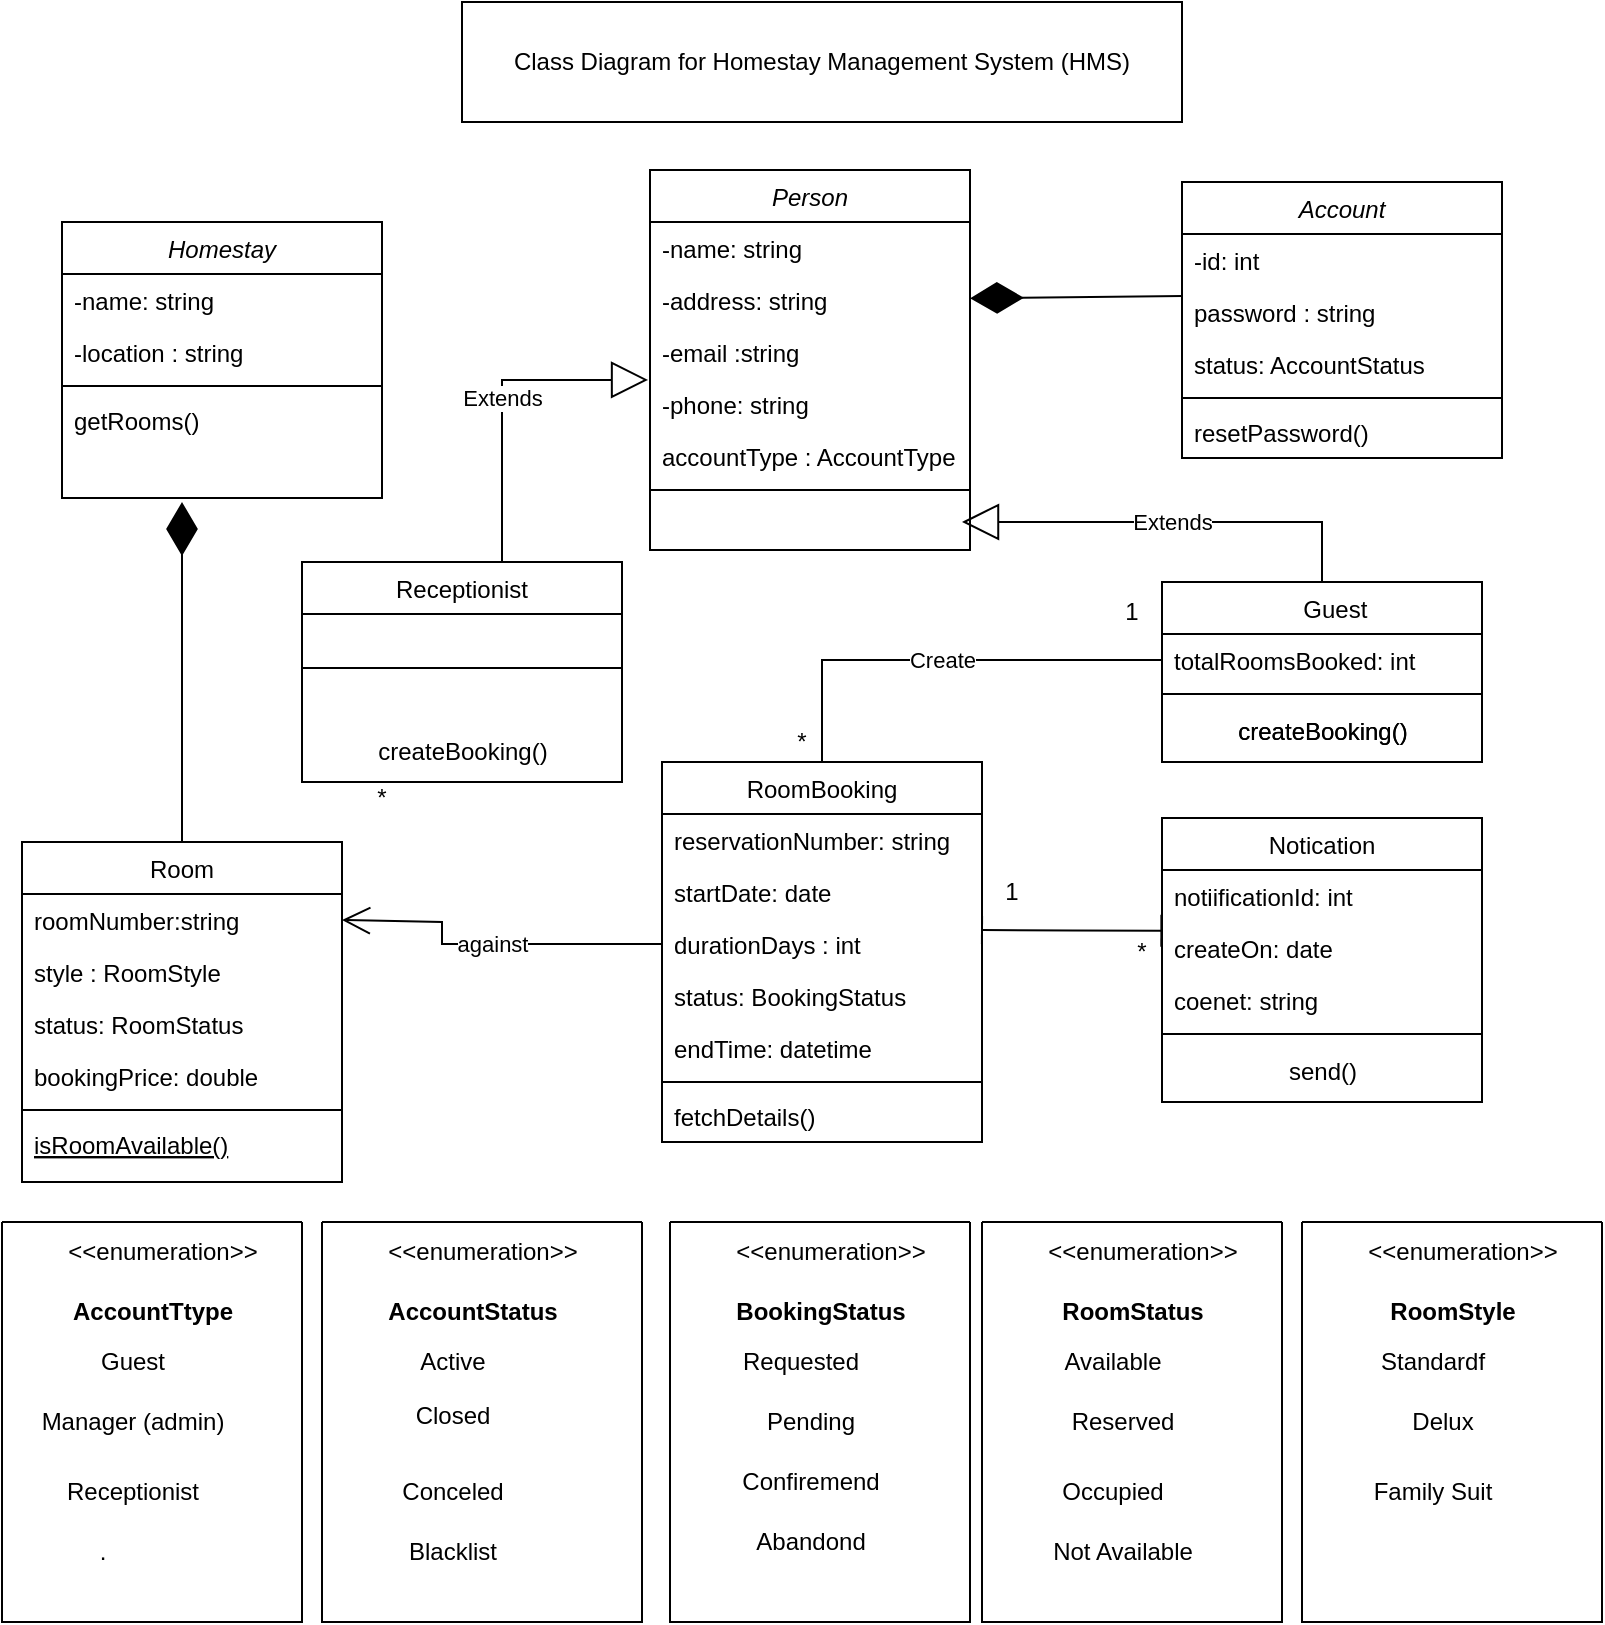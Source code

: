 <mxfile version="23.0.2" type="github">
  <diagram id="C5RBs43oDa-KdzZeNtuy" name="Page-1">
    <mxGraphModel dx="1732" dy="768" grid="0" gridSize="10" guides="1" tooltips="1" connect="1" arrows="1" fold="1" page="1" pageScale="1" pageWidth="827" pageHeight="1169" math="0" shadow="0">
      <root>
        <mxCell id="WIyWlLk6GJQsqaUBKTNV-0" />
        <mxCell id="WIyWlLk6GJQsqaUBKTNV-1" parent="WIyWlLk6GJQsqaUBKTNV-0" />
        <mxCell id="zkfFHV4jXpPFQw0GAbJ--0" value="Person" style="swimlane;fontStyle=2;align=center;verticalAlign=top;childLayout=stackLayout;horizontal=1;startSize=26;horizontalStack=0;resizeParent=1;resizeLast=0;collapsible=1;marginBottom=0;rounded=0;shadow=0;strokeWidth=1;" parent="WIyWlLk6GJQsqaUBKTNV-1" vertex="1">
          <mxGeometry x="334" y="104" width="160" height="190" as="geometry">
            <mxRectangle x="230" y="140" width="160" height="26" as="alternateBounds" />
          </mxGeometry>
        </mxCell>
        <mxCell id="zkfFHV4jXpPFQw0GAbJ--2" value="-name: string" style="text;align=left;verticalAlign=top;spacingLeft=4;spacingRight=4;overflow=hidden;rotatable=0;points=[[0,0.5],[1,0.5]];portConstraint=eastwest;rounded=0;shadow=0;html=0;" parent="zkfFHV4jXpPFQw0GAbJ--0" vertex="1">
          <mxGeometry y="26" width="160" height="26" as="geometry" />
        </mxCell>
        <mxCell id="zkfFHV4jXpPFQw0GAbJ--3" value="-address: string" style="text;align=left;verticalAlign=top;spacingLeft=4;spacingRight=4;overflow=hidden;rotatable=0;points=[[0,0.5],[1,0.5]];portConstraint=eastwest;rounded=0;shadow=0;html=0;" parent="zkfFHV4jXpPFQw0GAbJ--0" vertex="1">
          <mxGeometry y="52" width="160" height="26" as="geometry" />
        </mxCell>
        <mxCell id="DNXtMdp52VqfnvdYOGvz-7" value="-email :string" style="text;align=left;verticalAlign=top;spacingLeft=4;spacingRight=4;overflow=hidden;rotatable=0;points=[[0,0.5],[1,0.5]];portConstraint=eastwest;rounded=0;shadow=0;html=0;" vertex="1" parent="zkfFHV4jXpPFQw0GAbJ--0">
          <mxGeometry y="78" width="160" height="26" as="geometry" />
        </mxCell>
        <mxCell id="DNXtMdp52VqfnvdYOGvz-8" value="-phone: string" style="text;align=left;verticalAlign=top;spacingLeft=4;spacingRight=4;overflow=hidden;rotatable=0;points=[[0,0.5],[1,0.5]];portConstraint=eastwest;rounded=0;shadow=0;html=0;" vertex="1" parent="zkfFHV4jXpPFQw0GAbJ--0">
          <mxGeometry y="104" width="160" height="26" as="geometry" />
        </mxCell>
        <mxCell id="DNXtMdp52VqfnvdYOGvz-9" value="accountType : AccountType" style="text;align=left;verticalAlign=top;spacingLeft=4;spacingRight=4;overflow=hidden;rotatable=0;points=[[0,0.5],[1,0.5]];portConstraint=eastwest;rounded=0;shadow=0;html=0;" vertex="1" parent="zkfFHV4jXpPFQw0GAbJ--0">
          <mxGeometry y="130" width="160" height="26" as="geometry" />
        </mxCell>
        <mxCell id="zkfFHV4jXpPFQw0GAbJ--4" value="" style="line;html=1;strokeWidth=1;align=left;verticalAlign=middle;spacingTop=-1;spacingLeft=3;spacingRight=3;rotatable=0;labelPosition=right;points=[];portConstraint=eastwest;" parent="zkfFHV4jXpPFQw0GAbJ--0" vertex="1">
          <mxGeometry y="156" width="160" height="8" as="geometry" />
        </mxCell>
        <mxCell id="zkfFHV4jXpPFQw0GAbJ--6" value="Room" style="swimlane;fontStyle=0;align=center;verticalAlign=top;childLayout=stackLayout;horizontal=1;startSize=26;horizontalStack=0;resizeParent=1;resizeLast=0;collapsible=1;marginBottom=0;rounded=0;shadow=0;strokeWidth=1;" parent="WIyWlLk6GJQsqaUBKTNV-1" vertex="1">
          <mxGeometry x="20" y="440" width="160" height="170" as="geometry">
            <mxRectangle x="130" y="380" width="160" height="26" as="alternateBounds" />
          </mxGeometry>
        </mxCell>
        <mxCell id="zkfFHV4jXpPFQw0GAbJ--7" value="roomNumber:string" style="text;align=left;verticalAlign=top;spacingLeft=4;spacingRight=4;overflow=hidden;rotatable=0;points=[[0,0.5],[1,0.5]];portConstraint=eastwest;" parent="zkfFHV4jXpPFQw0GAbJ--6" vertex="1">
          <mxGeometry y="26" width="160" height="26" as="geometry" />
        </mxCell>
        <mxCell id="zkfFHV4jXpPFQw0GAbJ--8" value="style : RoomStyle" style="text;align=left;verticalAlign=top;spacingLeft=4;spacingRight=4;overflow=hidden;rotatable=0;points=[[0,0.5],[1,0.5]];portConstraint=eastwest;rounded=0;shadow=0;html=0;" parent="zkfFHV4jXpPFQw0GAbJ--6" vertex="1">
          <mxGeometry y="52" width="160" height="26" as="geometry" />
        </mxCell>
        <mxCell id="DNXtMdp52VqfnvdYOGvz-24" value="status: RoomStatus" style="text;align=left;verticalAlign=top;spacingLeft=4;spacingRight=4;overflow=hidden;rotatable=0;points=[[0,0.5],[1,0.5]];portConstraint=eastwest;rounded=0;shadow=0;html=0;" vertex="1" parent="zkfFHV4jXpPFQw0GAbJ--6">
          <mxGeometry y="78" width="160" height="26" as="geometry" />
        </mxCell>
        <mxCell id="DNXtMdp52VqfnvdYOGvz-25" value="bookingPrice: double" style="text;align=left;verticalAlign=top;spacingLeft=4;spacingRight=4;overflow=hidden;rotatable=0;points=[[0,0.5],[1,0.5]];portConstraint=eastwest;rounded=0;shadow=0;html=0;" vertex="1" parent="zkfFHV4jXpPFQw0GAbJ--6">
          <mxGeometry y="104" width="160" height="26" as="geometry" />
        </mxCell>
        <mxCell id="zkfFHV4jXpPFQw0GAbJ--9" value="" style="line;html=1;strokeWidth=1;align=left;verticalAlign=middle;spacingTop=-1;spacingLeft=3;spacingRight=3;rotatable=0;labelPosition=right;points=[];portConstraint=eastwest;" parent="zkfFHV4jXpPFQw0GAbJ--6" vertex="1">
          <mxGeometry y="130" width="160" height="8" as="geometry" />
        </mxCell>
        <mxCell id="zkfFHV4jXpPFQw0GAbJ--10" value="isRoomAvailable()" style="text;align=left;verticalAlign=top;spacingLeft=4;spacingRight=4;overflow=hidden;rotatable=0;points=[[0,0.5],[1,0.5]];portConstraint=eastwest;fontStyle=4" parent="zkfFHV4jXpPFQw0GAbJ--6" vertex="1">
          <mxGeometry y="138" width="160" height="26" as="geometry" />
        </mxCell>
        <mxCell id="zkfFHV4jXpPFQw0GAbJ--13" value="Notication" style="swimlane;fontStyle=0;align=center;verticalAlign=top;childLayout=stackLayout;horizontal=1;startSize=26;horizontalStack=0;resizeParent=1;resizeLast=0;collapsible=1;marginBottom=0;rounded=0;shadow=0;strokeWidth=1;" parent="WIyWlLk6GJQsqaUBKTNV-1" vertex="1">
          <mxGeometry x="590" y="428" width="160" height="142" as="geometry">
            <mxRectangle x="340" y="380" width="170" height="26" as="alternateBounds" />
          </mxGeometry>
        </mxCell>
        <mxCell id="zkfFHV4jXpPFQw0GAbJ--14" value="notiificationId: int" style="text;align=left;verticalAlign=top;spacingLeft=4;spacingRight=4;overflow=hidden;rotatable=0;points=[[0,0.5],[1,0.5]];portConstraint=eastwest;" parent="zkfFHV4jXpPFQw0GAbJ--13" vertex="1">
          <mxGeometry y="26" width="160" height="26" as="geometry" />
        </mxCell>
        <mxCell id="DNXtMdp52VqfnvdYOGvz-27" value="createOn: date" style="text;align=left;verticalAlign=top;spacingLeft=4;spacingRight=4;overflow=hidden;rotatable=0;points=[[0,0.5],[1,0.5]];portConstraint=eastwest;" vertex="1" parent="zkfFHV4jXpPFQw0GAbJ--13">
          <mxGeometry y="52" width="160" height="26" as="geometry" />
        </mxCell>
        <mxCell id="DNXtMdp52VqfnvdYOGvz-28" value="coenet: string" style="text;align=left;verticalAlign=top;spacingLeft=4;spacingRight=4;overflow=hidden;rotatable=0;points=[[0,0.5],[1,0.5]];portConstraint=eastwest;" vertex="1" parent="zkfFHV4jXpPFQw0GAbJ--13">
          <mxGeometry y="78" width="160" height="26" as="geometry" />
        </mxCell>
        <mxCell id="zkfFHV4jXpPFQw0GAbJ--15" value="" style="line;html=1;strokeWidth=1;align=left;verticalAlign=middle;spacingTop=-1;spacingLeft=3;spacingRight=3;rotatable=0;labelPosition=right;points=[];portConstraint=eastwest;" parent="zkfFHV4jXpPFQw0GAbJ--13" vertex="1">
          <mxGeometry y="104" width="160" height="8" as="geometry" />
        </mxCell>
        <mxCell id="DNXtMdp52VqfnvdYOGvz-29" value="send()" style="text;html=1;align=center;verticalAlign=middle;resizable=0;points=[];autosize=1;strokeColor=none;fillColor=none;" vertex="1" parent="zkfFHV4jXpPFQw0GAbJ--13">
          <mxGeometry y="112" width="160" height="30" as="geometry" />
        </mxCell>
        <mxCell id="zkfFHV4jXpPFQw0GAbJ--17" value="RoomBooking" style="swimlane;fontStyle=0;align=center;verticalAlign=top;childLayout=stackLayout;horizontal=1;startSize=26;horizontalStack=0;resizeParent=1;resizeLast=0;collapsible=1;marginBottom=0;rounded=0;shadow=0;strokeWidth=1;" parent="WIyWlLk6GJQsqaUBKTNV-1" vertex="1">
          <mxGeometry x="340" y="400" width="160" height="190" as="geometry">
            <mxRectangle x="550" y="140" width="160" height="26" as="alternateBounds" />
          </mxGeometry>
        </mxCell>
        <mxCell id="zkfFHV4jXpPFQw0GAbJ--18" value="reservationNumber: string" style="text;align=left;verticalAlign=top;spacingLeft=4;spacingRight=4;overflow=hidden;rotatable=0;points=[[0,0.5],[1,0.5]];portConstraint=eastwest;" parent="zkfFHV4jXpPFQw0GAbJ--17" vertex="1">
          <mxGeometry y="26" width="160" height="26" as="geometry" />
        </mxCell>
        <mxCell id="zkfFHV4jXpPFQw0GAbJ--19" value="startDate: date" style="text;align=left;verticalAlign=top;spacingLeft=4;spacingRight=4;overflow=hidden;rotatable=0;points=[[0,0.5],[1,0.5]];portConstraint=eastwest;rounded=0;shadow=0;html=0;" parent="zkfFHV4jXpPFQw0GAbJ--17" vertex="1">
          <mxGeometry y="52" width="160" height="26" as="geometry" />
        </mxCell>
        <mxCell id="zkfFHV4jXpPFQw0GAbJ--20" value="durationDays : int" style="text;align=left;verticalAlign=top;spacingLeft=4;spacingRight=4;overflow=hidden;rotatable=0;points=[[0,0.5],[1,0.5]];portConstraint=eastwest;rounded=0;shadow=0;html=0;" parent="zkfFHV4jXpPFQw0GAbJ--17" vertex="1">
          <mxGeometry y="78" width="160" height="26" as="geometry" />
        </mxCell>
        <mxCell id="zkfFHV4jXpPFQw0GAbJ--21" value="status: BookingStatus" style="text;align=left;verticalAlign=top;spacingLeft=4;spacingRight=4;overflow=hidden;rotatable=0;points=[[0,0.5],[1,0.5]];portConstraint=eastwest;rounded=0;shadow=0;html=0;" parent="zkfFHV4jXpPFQw0GAbJ--17" vertex="1">
          <mxGeometry y="104" width="160" height="26" as="geometry" />
        </mxCell>
        <mxCell id="zkfFHV4jXpPFQw0GAbJ--22" value="endTime: datetime" style="text;align=left;verticalAlign=top;spacingLeft=4;spacingRight=4;overflow=hidden;rotatable=0;points=[[0,0.5],[1,0.5]];portConstraint=eastwest;rounded=0;shadow=0;html=0;" parent="zkfFHV4jXpPFQw0GAbJ--17" vertex="1">
          <mxGeometry y="130" width="160" height="26" as="geometry" />
        </mxCell>
        <mxCell id="zkfFHV4jXpPFQw0GAbJ--23" value="" style="line;html=1;strokeWidth=1;align=left;verticalAlign=middle;spacingTop=-1;spacingLeft=3;spacingRight=3;rotatable=0;labelPosition=right;points=[];portConstraint=eastwest;" parent="zkfFHV4jXpPFQw0GAbJ--17" vertex="1">
          <mxGeometry y="156" width="160" height="8" as="geometry" />
        </mxCell>
        <mxCell id="zkfFHV4jXpPFQw0GAbJ--25" value="fetchDetails()" style="text;align=left;verticalAlign=top;spacingLeft=4;spacingRight=4;overflow=hidden;rotatable=0;points=[[0,0.5],[1,0.5]];portConstraint=eastwest;" parent="zkfFHV4jXpPFQw0GAbJ--17" vertex="1">
          <mxGeometry y="164" width="160" height="26" as="geometry" />
        </mxCell>
        <mxCell id="DNXtMdp52VqfnvdYOGvz-1" value="Class Diagram for Homestay Management System (HMS)" style="rounded=0;whiteSpace=wrap;html=1;" vertex="1" parent="WIyWlLk6GJQsqaUBKTNV-1">
          <mxGeometry x="240" y="20" width="360" height="60" as="geometry" />
        </mxCell>
        <mxCell id="DNXtMdp52VqfnvdYOGvz-2" value="Homestay" style="swimlane;fontStyle=2;align=center;verticalAlign=top;childLayout=stackLayout;horizontal=1;startSize=26;horizontalStack=0;resizeParent=1;resizeLast=0;collapsible=1;marginBottom=0;rounded=0;shadow=0;strokeWidth=1;" vertex="1" parent="WIyWlLk6GJQsqaUBKTNV-1">
          <mxGeometry x="40" y="130" width="160" height="138" as="geometry">
            <mxRectangle x="230" y="140" width="160" height="26" as="alternateBounds" />
          </mxGeometry>
        </mxCell>
        <mxCell id="DNXtMdp52VqfnvdYOGvz-3" value="-name: string" style="text;align=left;verticalAlign=top;spacingLeft=4;spacingRight=4;overflow=hidden;rotatable=0;points=[[0,0.5],[1,0.5]];portConstraint=eastwest;rounded=0;shadow=0;html=0;" vertex="1" parent="DNXtMdp52VqfnvdYOGvz-2">
          <mxGeometry y="26" width="160" height="26" as="geometry" />
        </mxCell>
        <mxCell id="DNXtMdp52VqfnvdYOGvz-4" value="-location : string" style="text;align=left;verticalAlign=top;spacingLeft=4;spacingRight=4;overflow=hidden;rotatable=0;points=[[0,0.5],[1,0.5]];portConstraint=eastwest;rounded=0;shadow=0;html=0;" vertex="1" parent="DNXtMdp52VqfnvdYOGvz-2">
          <mxGeometry y="52" width="160" height="26" as="geometry" />
        </mxCell>
        <mxCell id="DNXtMdp52VqfnvdYOGvz-5" value="" style="line;html=1;strokeWidth=1;align=left;verticalAlign=middle;spacingTop=-1;spacingLeft=3;spacingRight=3;rotatable=0;labelPosition=right;points=[];portConstraint=eastwest;" vertex="1" parent="DNXtMdp52VqfnvdYOGvz-2">
          <mxGeometry y="78" width="160" height="8" as="geometry" />
        </mxCell>
        <mxCell id="DNXtMdp52VqfnvdYOGvz-6" value="getRooms()" style="text;align=left;verticalAlign=top;spacingLeft=4;spacingRight=4;overflow=hidden;rotatable=0;points=[[0,0.5],[1,0.5]];portConstraint=eastwest;" vertex="1" parent="DNXtMdp52VqfnvdYOGvz-2">
          <mxGeometry y="86" width="160" height="26" as="geometry" />
        </mxCell>
        <mxCell id="DNXtMdp52VqfnvdYOGvz-10" value="Account" style="swimlane;fontStyle=2;align=center;verticalAlign=top;childLayout=stackLayout;horizontal=1;startSize=26;horizontalStack=0;resizeParent=1;resizeLast=0;collapsible=1;marginBottom=0;rounded=0;shadow=0;strokeWidth=1;" vertex="1" parent="WIyWlLk6GJQsqaUBKTNV-1">
          <mxGeometry x="600" y="110" width="160" height="138" as="geometry">
            <mxRectangle x="230" y="140" width="160" height="26" as="alternateBounds" />
          </mxGeometry>
        </mxCell>
        <mxCell id="DNXtMdp52VqfnvdYOGvz-11" value="-id: int" style="text;align=left;verticalAlign=top;spacingLeft=4;spacingRight=4;overflow=hidden;rotatable=0;points=[[0,0.5],[1,0.5]];portConstraint=eastwest;rounded=0;shadow=0;html=0;" vertex="1" parent="DNXtMdp52VqfnvdYOGvz-10">
          <mxGeometry y="26" width="160" height="26" as="geometry" />
        </mxCell>
        <mxCell id="DNXtMdp52VqfnvdYOGvz-12" value="password : string&#xa;" style="text;align=left;verticalAlign=top;spacingLeft=4;spacingRight=4;overflow=hidden;rotatable=0;points=[[0,0.5],[1,0.5]];portConstraint=eastwest;rounded=0;shadow=0;html=0;" vertex="1" parent="DNXtMdp52VqfnvdYOGvz-10">
          <mxGeometry y="52" width="160" height="26" as="geometry" />
        </mxCell>
        <mxCell id="DNXtMdp52VqfnvdYOGvz-15" value="status: AccountStatus" style="text;align=left;verticalAlign=top;spacingLeft=4;spacingRight=4;overflow=hidden;rotatable=0;points=[[0,0.5],[1,0.5]];portConstraint=eastwest;rounded=0;shadow=0;html=0;" vertex="1" parent="DNXtMdp52VqfnvdYOGvz-10">
          <mxGeometry y="78" width="160" height="26" as="geometry" />
        </mxCell>
        <mxCell id="DNXtMdp52VqfnvdYOGvz-13" value="" style="line;html=1;strokeWidth=1;align=left;verticalAlign=middle;spacingTop=-1;spacingLeft=3;spacingRight=3;rotatable=0;labelPosition=right;points=[];portConstraint=eastwest;" vertex="1" parent="DNXtMdp52VqfnvdYOGvz-10">
          <mxGeometry y="104" width="160" height="8" as="geometry" />
        </mxCell>
        <mxCell id="DNXtMdp52VqfnvdYOGvz-14" value="resetPassword()" style="text;align=left;verticalAlign=top;spacingLeft=4;spacingRight=4;overflow=hidden;rotatable=0;points=[[0,0.5],[1,0.5]];portConstraint=eastwest;" vertex="1" parent="DNXtMdp52VqfnvdYOGvz-10">
          <mxGeometry y="112" width="160" height="26" as="geometry" />
        </mxCell>
        <mxCell id="DNXtMdp52VqfnvdYOGvz-16" value="    Guest" style="swimlane;fontStyle=0;align=center;verticalAlign=top;childLayout=stackLayout;horizontal=1;startSize=26;horizontalStack=0;resizeParent=1;resizeLast=0;collapsible=1;marginBottom=0;rounded=0;shadow=0;strokeWidth=1;" vertex="1" parent="WIyWlLk6GJQsqaUBKTNV-1">
          <mxGeometry x="590" y="310" width="160" height="90" as="geometry">
            <mxRectangle x="340" y="380" width="170" height="26" as="alternateBounds" />
          </mxGeometry>
        </mxCell>
        <mxCell id="DNXtMdp52VqfnvdYOGvz-17" value="totalRoomsBooked: int" style="text;align=left;verticalAlign=top;spacingLeft=4;spacingRight=4;overflow=hidden;rotatable=0;points=[[0,0.5],[1,0.5]];portConstraint=eastwest;" vertex="1" parent="DNXtMdp52VqfnvdYOGvz-16">
          <mxGeometry y="26" width="160" height="26" as="geometry" />
        </mxCell>
        <mxCell id="DNXtMdp52VqfnvdYOGvz-18" value="" style="line;html=1;strokeWidth=1;align=left;verticalAlign=middle;spacingTop=-1;spacingLeft=3;spacingRight=3;rotatable=0;labelPosition=right;points=[];portConstraint=eastwest;" vertex="1" parent="DNXtMdp52VqfnvdYOGvz-16">
          <mxGeometry y="52" width="160" height="8" as="geometry" />
        </mxCell>
        <mxCell id="DNXtMdp52VqfnvdYOGvz-20" value="createBooking()" style="text;html=1;align=center;verticalAlign=middle;resizable=0;points=[];autosize=1;strokeColor=none;fillColor=none;" vertex="1" parent="DNXtMdp52VqfnvdYOGvz-16">
          <mxGeometry y="60" width="160" height="30" as="geometry" />
        </mxCell>
        <mxCell id="DNXtMdp52VqfnvdYOGvz-21" value="" style="endArrow=diamondThin;endFill=1;endSize=24;html=1;rounded=0;exitX=0.002;exitY=0.192;exitDx=0;exitDy=0;exitPerimeter=0;" edge="1" parent="WIyWlLk6GJQsqaUBKTNV-1" source="DNXtMdp52VqfnvdYOGvz-12" target="zkfFHV4jXpPFQw0GAbJ--3">
          <mxGeometry width="160" relative="1" as="geometry">
            <mxPoint x="350" y="290" as="sourcePoint" />
            <mxPoint x="510" y="290" as="targetPoint" />
          </mxGeometry>
        </mxCell>
        <mxCell id="DNXtMdp52VqfnvdYOGvz-30" value="" style="swimlane;startSize=0;" vertex="1" parent="WIyWlLk6GJQsqaUBKTNV-1">
          <mxGeometry x="10" y="630" width="150" height="200" as="geometry">
            <mxRectangle x="60" y="610" width="50" height="40" as="alternateBounds" />
          </mxGeometry>
        </mxCell>
        <mxCell id="DNXtMdp52VqfnvdYOGvz-33" value="&amp;lt;&amp;lt;enumeration&amp;gt;&amp;gt;" style="text;html=1;align=center;verticalAlign=middle;resizable=0;points=[];autosize=1;strokeColor=none;fillColor=none;" vertex="1" parent="DNXtMdp52VqfnvdYOGvz-30">
          <mxGeometry x="20" width="120" height="30" as="geometry" />
        </mxCell>
        <mxCell id="DNXtMdp52VqfnvdYOGvz-32" value="Guest" style="text;html=1;align=center;verticalAlign=middle;resizable=0;points=[];autosize=1;strokeColor=none;fillColor=none;" vertex="1" parent="DNXtMdp52VqfnvdYOGvz-30">
          <mxGeometry x="35" y="55" width="60" height="30" as="geometry" />
        </mxCell>
        <mxCell id="DNXtMdp52VqfnvdYOGvz-35" value="Manager (admin)" style="text;html=1;align=center;verticalAlign=middle;resizable=0;points=[];autosize=1;strokeColor=none;fillColor=none;" vertex="1" parent="DNXtMdp52VqfnvdYOGvz-30">
          <mxGeometry x="10" y="85" width="110" height="30" as="geometry" />
        </mxCell>
        <mxCell id="DNXtMdp52VqfnvdYOGvz-36" value="Receptionist" style="text;html=1;align=center;verticalAlign=middle;resizable=0;points=[];autosize=1;strokeColor=none;fillColor=none;" vertex="1" parent="DNXtMdp52VqfnvdYOGvz-30">
          <mxGeometry x="20" y="120" width="90" height="30" as="geometry" />
        </mxCell>
        <mxCell id="DNXtMdp52VqfnvdYOGvz-34" value="." style="text;html=1;align=center;verticalAlign=middle;resizable=0;points=[];autosize=1;strokeColor=none;fillColor=none;" vertex="1" parent="DNXtMdp52VqfnvdYOGvz-30">
          <mxGeometry x="35" y="150" width="30" height="30" as="geometry" />
        </mxCell>
        <mxCell id="DNXtMdp52VqfnvdYOGvz-31" value="&lt;b&gt;AccountTtype&lt;/b&gt;" style="text;html=1;align=center;verticalAlign=middle;resizable=0;points=[];autosize=1;strokeColor=none;fillColor=none;" vertex="1" parent="DNXtMdp52VqfnvdYOGvz-30">
          <mxGeometry x="25" y="30" width="100" height="30" as="geometry" />
        </mxCell>
        <mxCell id="DNXtMdp52VqfnvdYOGvz-65" value="" style="swimlane;startSize=0;" vertex="1" parent="WIyWlLk6GJQsqaUBKTNV-1">
          <mxGeometry x="660" y="630" width="150" height="200" as="geometry">
            <mxRectangle x="60" y="610" width="50" height="40" as="alternateBounds" />
          </mxGeometry>
        </mxCell>
        <mxCell id="DNXtMdp52VqfnvdYOGvz-66" value="&amp;lt;&amp;lt;enumeration&amp;gt;&amp;gt;" style="text;html=1;align=center;verticalAlign=middle;resizable=0;points=[];autosize=1;strokeColor=none;fillColor=none;" vertex="1" parent="DNXtMdp52VqfnvdYOGvz-65">
          <mxGeometry x="20" width="120" height="30" as="geometry" />
        </mxCell>
        <mxCell id="DNXtMdp52VqfnvdYOGvz-67" value="Standardf" style="text;html=1;align=center;verticalAlign=middle;resizable=0;points=[];autosize=1;strokeColor=none;fillColor=none;" vertex="1" parent="DNXtMdp52VqfnvdYOGvz-65">
          <mxGeometry x="25" y="55" width="80" height="30" as="geometry" />
        </mxCell>
        <mxCell id="DNXtMdp52VqfnvdYOGvz-68" value="Delux" style="text;html=1;align=center;verticalAlign=middle;resizable=0;points=[];autosize=1;strokeColor=none;fillColor=none;" vertex="1" parent="DNXtMdp52VqfnvdYOGvz-65">
          <mxGeometry x="45" y="85" width="50" height="30" as="geometry" />
        </mxCell>
        <mxCell id="DNXtMdp52VqfnvdYOGvz-69" value="Family Suit" style="text;html=1;align=center;verticalAlign=middle;resizable=0;points=[];autosize=1;strokeColor=none;fillColor=none;" vertex="1" parent="DNXtMdp52VqfnvdYOGvz-65">
          <mxGeometry x="25" y="120" width="80" height="30" as="geometry" />
        </mxCell>
        <mxCell id="DNXtMdp52VqfnvdYOGvz-71" value="&lt;b&gt;RoomStyle&lt;/b&gt;" style="text;html=1;align=center;verticalAlign=middle;resizable=0;points=[];autosize=1;strokeColor=none;fillColor=none;" vertex="1" parent="DNXtMdp52VqfnvdYOGvz-65">
          <mxGeometry x="30" y="30" width="90" height="30" as="geometry" />
        </mxCell>
        <mxCell id="DNXtMdp52VqfnvdYOGvz-72" value="" style="swimlane;startSize=0;" vertex="1" parent="WIyWlLk6GJQsqaUBKTNV-1">
          <mxGeometry x="500" y="630" width="150" height="200" as="geometry">
            <mxRectangle x="60" y="610" width="50" height="40" as="alternateBounds" />
          </mxGeometry>
        </mxCell>
        <mxCell id="DNXtMdp52VqfnvdYOGvz-73" value="&amp;lt;&amp;lt;enumeration&amp;gt;&amp;gt;" style="text;html=1;align=center;verticalAlign=middle;resizable=0;points=[];autosize=1;strokeColor=none;fillColor=none;" vertex="1" parent="DNXtMdp52VqfnvdYOGvz-72">
          <mxGeometry x="20" width="120" height="30" as="geometry" />
        </mxCell>
        <mxCell id="DNXtMdp52VqfnvdYOGvz-74" value="Available" style="text;html=1;align=center;verticalAlign=middle;resizable=0;points=[];autosize=1;strokeColor=none;fillColor=none;" vertex="1" parent="DNXtMdp52VqfnvdYOGvz-72">
          <mxGeometry x="30" y="55" width="70" height="30" as="geometry" />
        </mxCell>
        <mxCell id="DNXtMdp52VqfnvdYOGvz-75" value="Reserved" style="text;html=1;align=center;verticalAlign=middle;resizable=0;points=[];autosize=1;strokeColor=none;fillColor=none;" vertex="1" parent="DNXtMdp52VqfnvdYOGvz-72">
          <mxGeometry x="35" y="85" width="70" height="30" as="geometry" />
        </mxCell>
        <mxCell id="DNXtMdp52VqfnvdYOGvz-76" value="Occupied" style="text;html=1;align=center;verticalAlign=middle;resizable=0;points=[];autosize=1;strokeColor=none;fillColor=none;" vertex="1" parent="DNXtMdp52VqfnvdYOGvz-72">
          <mxGeometry x="30" y="120" width="70" height="30" as="geometry" />
        </mxCell>
        <mxCell id="DNXtMdp52VqfnvdYOGvz-77" value="Not Available" style="text;html=1;align=center;verticalAlign=middle;resizable=0;points=[];autosize=1;strokeColor=none;fillColor=none;" vertex="1" parent="DNXtMdp52VqfnvdYOGvz-72">
          <mxGeometry x="25" y="150" width="90" height="30" as="geometry" />
        </mxCell>
        <mxCell id="DNXtMdp52VqfnvdYOGvz-78" value="&lt;b&gt;RoomStatus&lt;/b&gt;" style="text;html=1;align=center;verticalAlign=middle;resizable=0;points=[];autosize=1;strokeColor=none;fillColor=none;" vertex="1" parent="DNXtMdp52VqfnvdYOGvz-72">
          <mxGeometry x="30" y="30" width="90" height="30" as="geometry" />
        </mxCell>
        <mxCell id="DNXtMdp52VqfnvdYOGvz-79" value="" style="swimlane;startSize=0;" vertex="1" parent="WIyWlLk6GJQsqaUBKTNV-1">
          <mxGeometry x="344" y="630" width="150" height="200" as="geometry">
            <mxRectangle x="60" y="610" width="50" height="40" as="alternateBounds" />
          </mxGeometry>
        </mxCell>
        <mxCell id="DNXtMdp52VqfnvdYOGvz-80" value="&amp;lt;&amp;lt;enumeration&amp;gt;&amp;gt;" style="text;html=1;align=center;verticalAlign=middle;resizable=0;points=[];autosize=1;strokeColor=none;fillColor=none;" vertex="1" parent="DNXtMdp52VqfnvdYOGvz-79">
          <mxGeometry x="20" width="120" height="30" as="geometry" />
        </mxCell>
        <mxCell id="DNXtMdp52VqfnvdYOGvz-81" value="Requested" style="text;html=1;align=center;verticalAlign=middle;resizable=0;points=[];autosize=1;strokeColor=none;fillColor=none;" vertex="1" parent="DNXtMdp52VqfnvdYOGvz-79">
          <mxGeometry x="25" y="55" width="80" height="30" as="geometry" />
        </mxCell>
        <mxCell id="DNXtMdp52VqfnvdYOGvz-82" value="Pending" style="text;html=1;align=center;verticalAlign=middle;resizable=0;points=[];autosize=1;strokeColor=none;fillColor=none;" vertex="1" parent="DNXtMdp52VqfnvdYOGvz-79">
          <mxGeometry x="35" y="85" width="70" height="30" as="geometry" />
        </mxCell>
        <mxCell id="DNXtMdp52VqfnvdYOGvz-84" value="Confiremend" style="text;html=1;align=center;verticalAlign=middle;resizable=0;points=[];autosize=1;strokeColor=none;fillColor=none;" vertex="1" parent="DNXtMdp52VqfnvdYOGvz-79">
          <mxGeometry x="25" y="115" width="90" height="30" as="geometry" />
        </mxCell>
        <mxCell id="DNXtMdp52VqfnvdYOGvz-85" value="&lt;b&gt;BookingStatus&lt;/b&gt;" style="text;html=1;align=center;verticalAlign=middle;resizable=0;points=[];autosize=1;strokeColor=none;fillColor=none;" vertex="1" parent="DNXtMdp52VqfnvdYOGvz-79">
          <mxGeometry x="20" y="30" width="110" height="30" as="geometry" />
        </mxCell>
        <mxCell id="DNXtMdp52VqfnvdYOGvz-95" value="Abandond" style="text;html=1;align=center;verticalAlign=middle;resizable=0;points=[];autosize=1;strokeColor=none;fillColor=none;" vertex="1" parent="DNXtMdp52VqfnvdYOGvz-79">
          <mxGeometry x="30" y="145" width="80" height="30" as="geometry" />
        </mxCell>
        <mxCell id="DNXtMdp52VqfnvdYOGvz-87" value="" style="swimlane;startSize=0;" vertex="1" parent="WIyWlLk6GJQsqaUBKTNV-1">
          <mxGeometry x="170" y="630" width="160" height="200" as="geometry">
            <mxRectangle x="60" y="610" width="50" height="40" as="alternateBounds" />
          </mxGeometry>
        </mxCell>
        <mxCell id="DNXtMdp52VqfnvdYOGvz-88" value="&amp;lt;&amp;lt;enumeration&amp;gt;&amp;gt;" style="text;html=1;align=center;verticalAlign=middle;resizable=0;points=[];autosize=1;strokeColor=none;fillColor=none;" vertex="1" parent="DNXtMdp52VqfnvdYOGvz-87">
          <mxGeometry x="20" width="120" height="30" as="geometry" />
        </mxCell>
        <mxCell id="DNXtMdp52VqfnvdYOGvz-89" value="Active" style="text;html=1;align=center;verticalAlign=middle;resizable=0;points=[];autosize=1;strokeColor=none;fillColor=none;" vertex="1" parent="DNXtMdp52VqfnvdYOGvz-87">
          <mxGeometry x="35" y="55" width="60" height="30" as="geometry" />
        </mxCell>
        <mxCell id="DNXtMdp52VqfnvdYOGvz-90" value="Closed" style="text;html=1;align=center;verticalAlign=middle;resizable=0;points=[];autosize=1;strokeColor=none;fillColor=none;" vertex="1" parent="DNXtMdp52VqfnvdYOGvz-87">
          <mxGeometry x="35" y="82" width="60" height="30" as="geometry" />
        </mxCell>
        <mxCell id="DNXtMdp52VqfnvdYOGvz-91" value="Conceled" style="text;html=1;align=center;verticalAlign=middle;resizable=0;points=[];autosize=1;strokeColor=none;fillColor=none;" vertex="1" parent="DNXtMdp52VqfnvdYOGvz-87">
          <mxGeometry x="30" y="120" width="70" height="30" as="geometry" />
        </mxCell>
        <mxCell id="DNXtMdp52VqfnvdYOGvz-92" value="Blacklist" style="text;html=1;align=center;verticalAlign=middle;resizable=0;points=[];autosize=1;strokeColor=none;fillColor=none;" vertex="1" parent="DNXtMdp52VqfnvdYOGvz-87">
          <mxGeometry x="30" y="150" width="70" height="30" as="geometry" />
        </mxCell>
        <mxCell id="DNXtMdp52VqfnvdYOGvz-93" value="&lt;b&gt;AccountStatus&lt;/b&gt;" style="text;html=1;align=center;verticalAlign=middle;resizable=0;points=[];autosize=1;strokeColor=none;fillColor=none;" vertex="1" parent="DNXtMdp52VqfnvdYOGvz-87">
          <mxGeometry x="20" y="30" width="110" height="30" as="geometry" />
        </mxCell>
        <mxCell id="DNXtMdp52VqfnvdYOGvz-96" value="Extends" style="endArrow=block;endSize=16;endFill=0;html=1;rounded=0;" edge="1" parent="WIyWlLk6GJQsqaUBKTNV-1" source="DNXtMdp52VqfnvdYOGvz-16">
          <mxGeometry width="160" relative="1" as="geometry">
            <mxPoint x="350" y="420" as="sourcePoint" />
            <mxPoint x="490" y="280" as="targetPoint" />
            <Array as="points">
              <mxPoint x="670" y="280" />
            </Array>
          </mxGeometry>
        </mxCell>
        <mxCell id="DNXtMdp52VqfnvdYOGvz-98" value="" style="endArrow=diamondThin;endFill=1;endSize=24;html=1;rounded=0;exitX=0.5;exitY=0;exitDx=0;exitDy=0;" edge="1" parent="WIyWlLk6GJQsqaUBKTNV-1" source="zkfFHV4jXpPFQw0GAbJ--6">
          <mxGeometry width="160" relative="1" as="geometry">
            <mxPoint x="350" y="420" as="sourcePoint" />
            <mxPoint x="100" y="270" as="targetPoint" />
          </mxGeometry>
        </mxCell>
        <mxCell id="DNXtMdp52VqfnvdYOGvz-99" value="Create" style="endArrow=baseDash;html=1;endSize=12;startArrow=baseDash;startSize=14;startFill=0;edgeStyle=orthogonalEdgeStyle;rounded=0;exitX=0;exitY=0.5;exitDx=0;exitDy=0;entryX=0.5;entryY=0;entryDx=0;entryDy=0;endFill=0;" edge="1" parent="WIyWlLk6GJQsqaUBKTNV-1" source="DNXtMdp52VqfnvdYOGvz-17" target="zkfFHV4jXpPFQw0GAbJ--17">
          <mxGeometry relative="1" as="geometry">
            <mxPoint x="350" y="500" as="sourcePoint" />
            <mxPoint x="510" y="500" as="targetPoint" />
          </mxGeometry>
        </mxCell>
        <mxCell id="DNXtMdp52VqfnvdYOGvz-102" value="*" style="text;html=1;strokeColor=none;fillColor=none;align=center;verticalAlign=middle;whiteSpace=wrap;rounded=0;" vertex="1" parent="WIyWlLk6GJQsqaUBKTNV-1">
          <mxGeometry x="380" y="380" width="60" height="20" as="geometry" />
        </mxCell>
        <mxCell id="DNXtMdp52VqfnvdYOGvz-103" value="1" style="text;html=1;strokeColor=none;fillColor=none;align=center;verticalAlign=middle;whiteSpace=wrap;rounded=0;" vertex="1" parent="WIyWlLk6GJQsqaUBKTNV-1">
          <mxGeometry x="545" y="310" width="60" height="30" as="geometry" />
        </mxCell>
        <mxCell id="DNXtMdp52VqfnvdYOGvz-104" value="" style="endArrow=baseDash;html=1;endSize=12;startArrow=baseDash;startSize=14;startFill=0;edgeStyle=orthogonalEdgeStyle;rounded=0;exitX=-0.002;exitY=0.167;exitDx=0;exitDy=0;endFill=0;exitPerimeter=0;" edge="1" parent="WIyWlLk6GJQsqaUBKTNV-1" source="DNXtMdp52VqfnvdYOGvz-27">
          <mxGeometry relative="1" as="geometry">
            <mxPoint x="670" y="473.5" as="sourcePoint" />
            <mxPoint x="500" y="484" as="targetPoint" />
          </mxGeometry>
        </mxCell>
        <mxCell id="DNXtMdp52VqfnvdYOGvz-107" value="1" style="text;html=1;strokeColor=none;fillColor=none;align=center;verticalAlign=middle;whiteSpace=wrap;rounded=0;" vertex="1" parent="WIyWlLk6GJQsqaUBKTNV-1">
          <mxGeometry x="485" y="450" width="60" height="30" as="geometry" />
        </mxCell>
        <mxCell id="DNXtMdp52VqfnvdYOGvz-108" value="*" style="text;html=1;strokeColor=none;fillColor=none;align=center;verticalAlign=middle;whiteSpace=wrap;rounded=0;" vertex="1" parent="WIyWlLk6GJQsqaUBKTNV-1">
          <mxGeometry x="550" y="485" width="60" height="20" as="geometry" />
        </mxCell>
        <mxCell id="DNXtMdp52VqfnvdYOGvz-109" value="against" style="endArrow=open;endFill=1;endSize=12;html=1;rounded=0;exitX=0;exitY=0.5;exitDx=0;exitDy=0;entryX=1;entryY=0.5;entryDx=0;entryDy=0;" edge="1" parent="WIyWlLk6GJQsqaUBKTNV-1" source="zkfFHV4jXpPFQw0GAbJ--20" target="zkfFHV4jXpPFQw0GAbJ--7">
          <mxGeometry width="160" relative="1" as="geometry">
            <mxPoint x="350" y="500" as="sourcePoint" />
            <mxPoint x="510" y="500" as="targetPoint" />
            <Array as="points">
              <mxPoint x="320" y="491" />
              <mxPoint x="230" y="491" />
              <mxPoint x="230" y="480" />
            </Array>
          </mxGeometry>
        </mxCell>
        <mxCell id="DNXtMdp52VqfnvdYOGvz-110" value="*" style="text;html=1;strokeColor=none;fillColor=none;align=center;verticalAlign=middle;whiteSpace=wrap;rounded=0;" vertex="1" parent="WIyWlLk6GJQsqaUBKTNV-1">
          <mxGeometry x="170" y="408" width="60" height="20" as="geometry" />
        </mxCell>
        <mxCell id="DNXtMdp52VqfnvdYOGvz-111" value="createBooking()" style="text;html=1;align=center;verticalAlign=middle;resizable=0;points=[];autosize=1;strokeColor=none;fillColor=none;" vertex="1" parent="WIyWlLk6GJQsqaUBKTNV-1">
          <mxGeometry x="590" y="370" width="160" height="30" as="geometry" />
        </mxCell>
        <mxCell id="DNXtMdp52VqfnvdYOGvz-112" value="Receptionist" style="swimlane;fontStyle=0;align=center;verticalAlign=top;childLayout=stackLayout;horizontal=1;startSize=26;horizontalStack=0;resizeParent=1;resizeLast=0;collapsible=1;marginBottom=0;rounded=0;shadow=0;strokeWidth=1;" vertex="1" parent="WIyWlLk6GJQsqaUBKTNV-1">
          <mxGeometry x="160" y="300" width="160" height="110" as="geometry">
            <mxRectangle x="340" y="380" width="170" height="26" as="alternateBounds" />
          </mxGeometry>
        </mxCell>
        <mxCell id="DNXtMdp52VqfnvdYOGvz-114" value="" style="line;html=1;strokeWidth=1;align=left;verticalAlign=middle;spacingTop=-1;spacingLeft=3;spacingRight=3;rotatable=0;labelPosition=right;points=[];portConstraint=eastwest;" vertex="1" parent="DNXtMdp52VqfnvdYOGvz-112">
          <mxGeometry y="26" width="160" height="54" as="geometry" />
        </mxCell>
        <mxCell id="DNXtMdp52VqfnvdYOGvz-115" value="createBooking()" style="text;html=1;align=center;verticalAlign=middle;resizable=0;points=[];autosize=1;strokeColor=none;fillColor=none;" vertex="1" parent="DNXtMdp52VqfnvdYOGvz-112">
          <mxGeometry y="80" width="160" height="30" as="geometry" />
        </mxCell>
        <mxCell id="DNXtMdp52VqfnvdYOGvz-116" value="Extends" style="endArrow=block;endSize=16;endFill=0;html=1;rounded=0;entryX=-0.006;entryY=0.038;entryDx=0;entryDy=0;entryPerimeter=0;exitX=0.625;exitY=0;exitDx=0;exitDy=0;exitPerimeter=0;" edge="1" parent="WIyWlLk6GJQsqaUBKTNV-1" source="DNXtMdp52VqfnvdYOGvz-112" target="DNXtMdp52VqfnvdYOGvz-8">
          <mxGeometry width="160" relative="1" as="geometry">
            <mxPoint x="410" y="268" as="sourcePoint" />
            <mxPoint x="230" y="238" as="targetPoint" />
            <Array as="points">
              <mxPoint x="260" y="209" />
            </Array>
          </mxGeometry>
        </mxCell>
      </root>
    </mxGraphModel>
  </diagram>
</mxfile>
